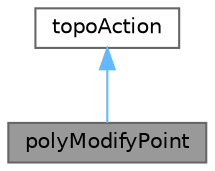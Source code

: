 digraph "polyModifyPoint"
{
 // LATEX_PDF_SIZE
  bgcolor="transparent";
  edge [fontname=Helvetica,fontsize=10,labelfontname=Helvetica,labelfontsize=10];
  node [fontname=Helvetica,fontsize=10,shape=box,height=0.2,width=0.4];
  Node1 [id="Node000001",label="polyModifyPoint",height=0.2,width=0.4,color="gray40", fillcolor="grey60", style="filled", fontcolor="black",tooltip="Class describing modification of a point."];
  Node2 -> Node1 [id="edge1_Node000001_Node000002",dir="back",color="steelblue1",style="solid",tooltip=" "];
  Node2 [id="Node000002",label="topoAction",height=0.2,width=0.4,color="gray40", fillcolor="white", style="filled",URL="$classFoam_1_1topoAction.html",tooltip="A virtual base class for topological actions."];
}
